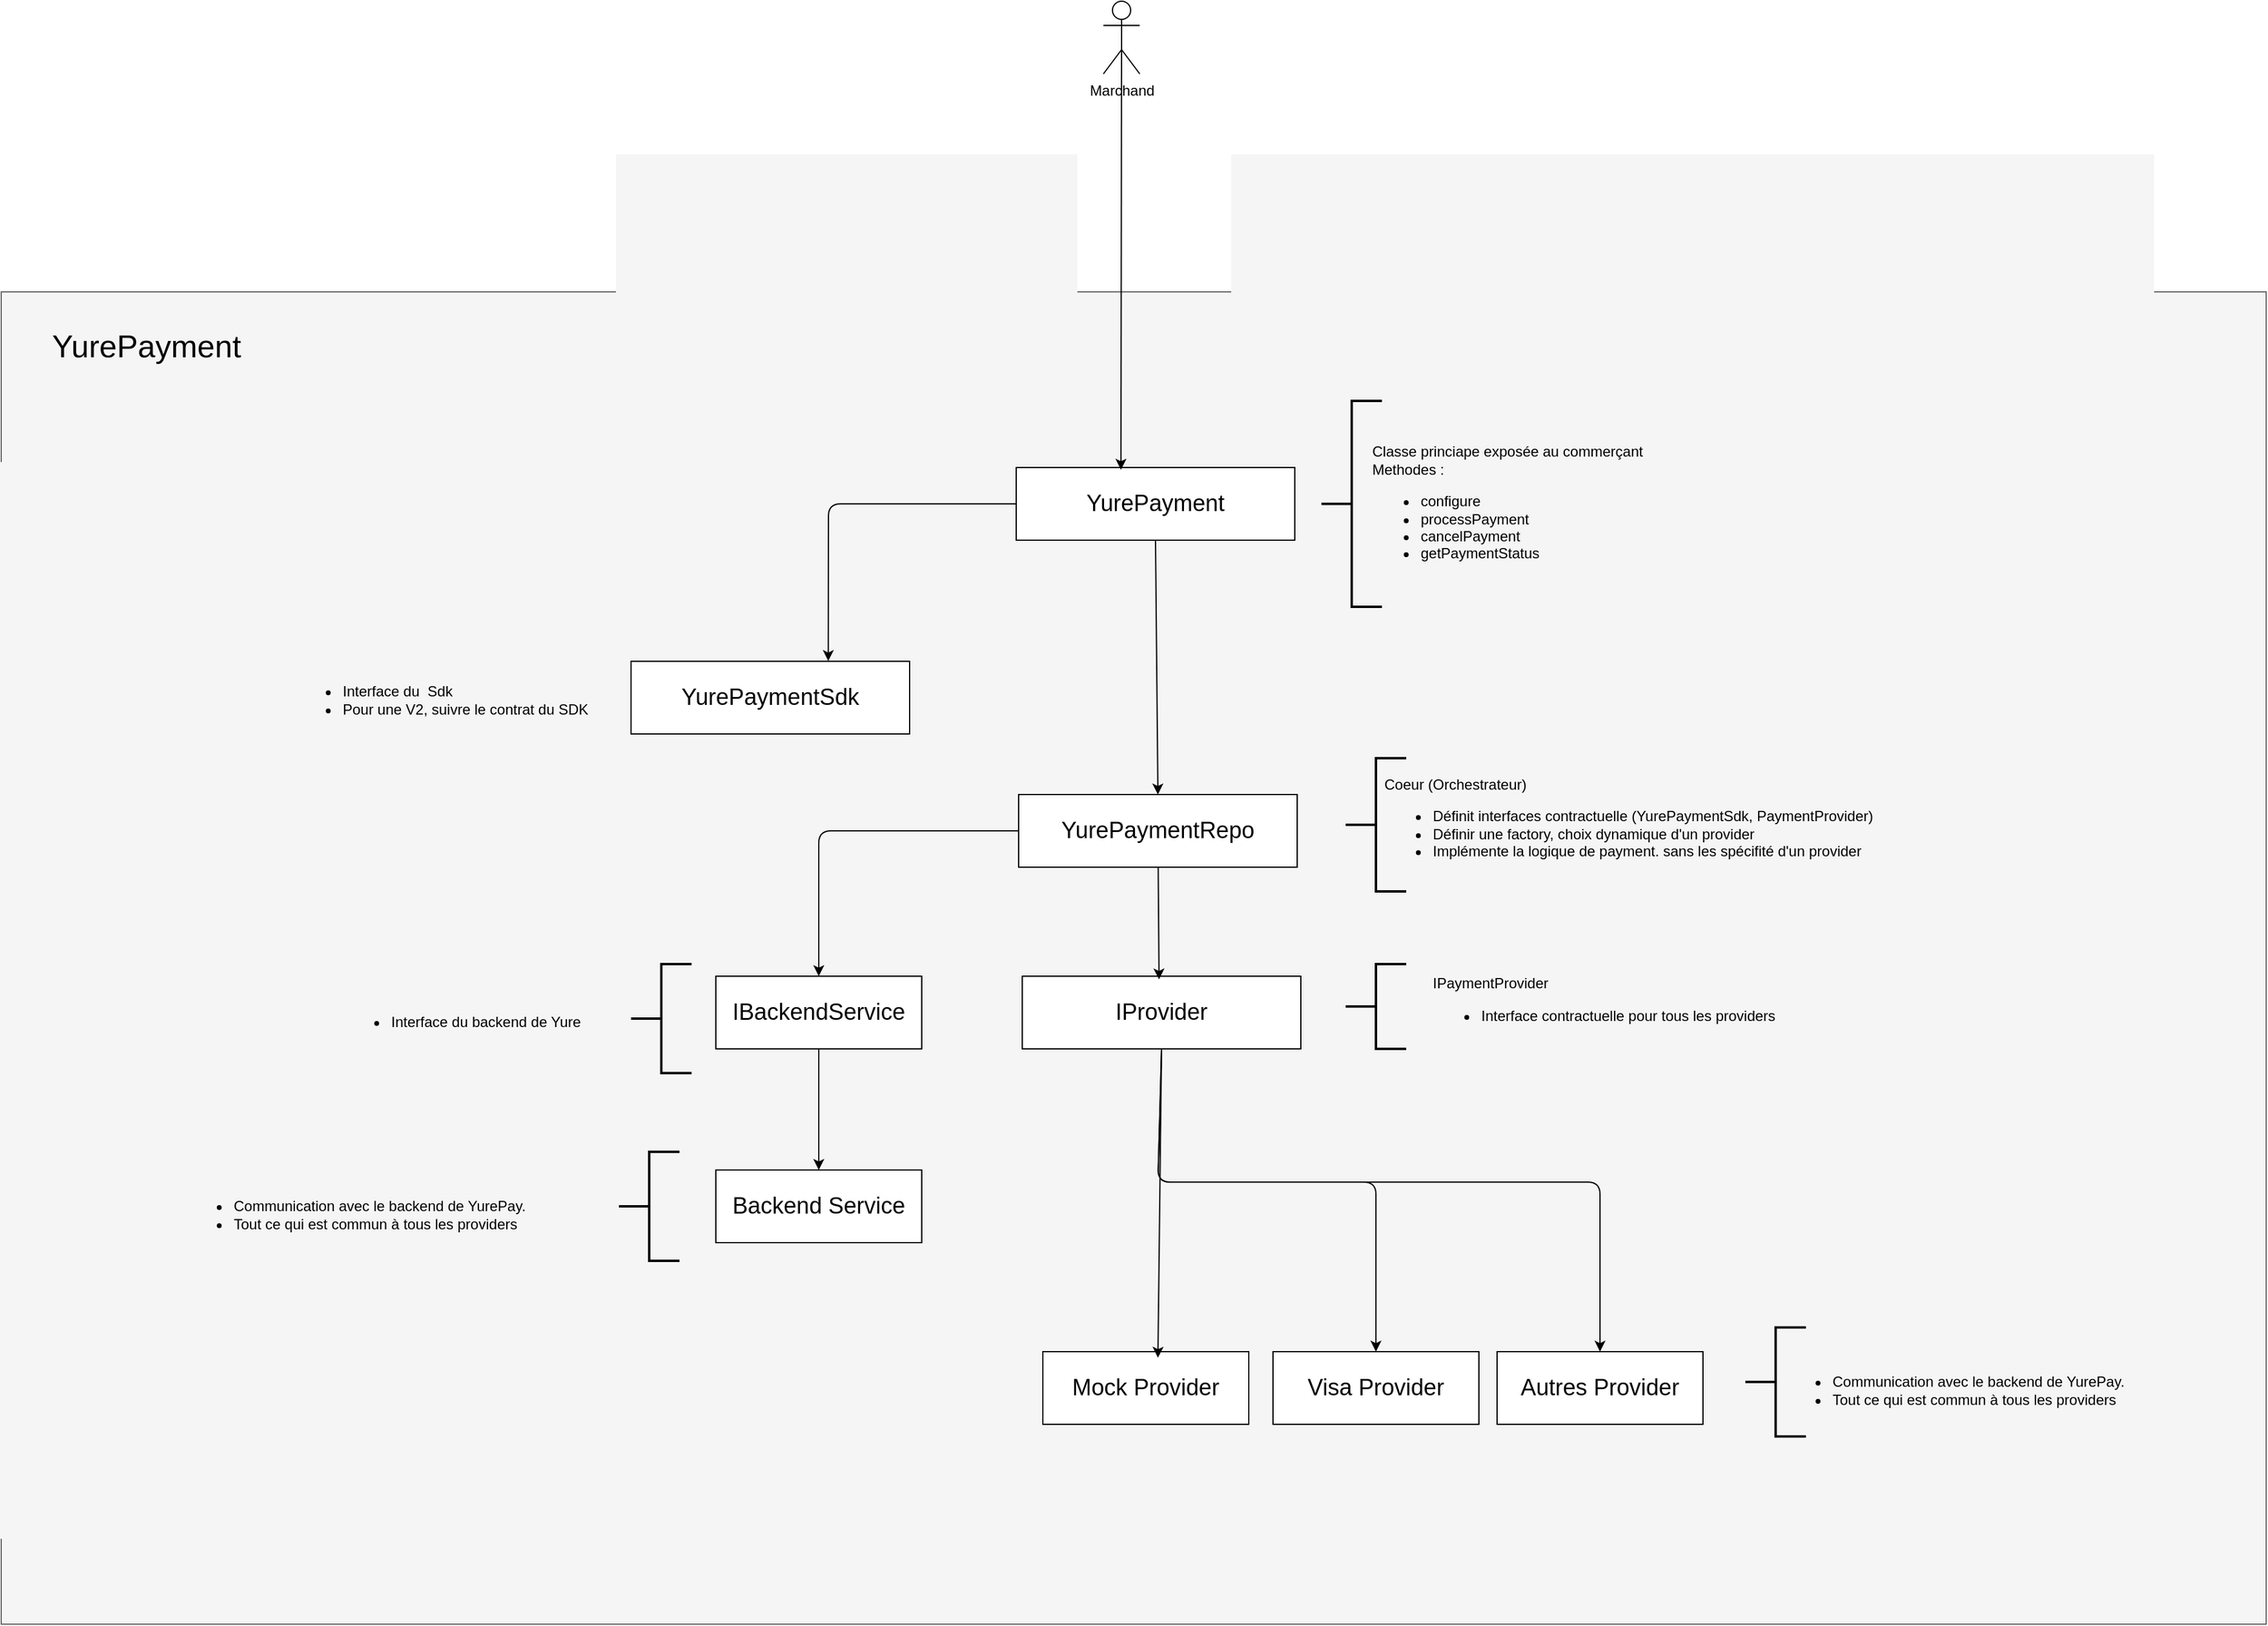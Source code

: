 <mxfile>
    <diagram id="ceSs7nOpFH8Mf7HSvsyP" name="Page-1">
        <mxGraphModel dx="3502" dy="3758" grid="1" gridSize="10" guides="1" tooltips="1" connect="1" arrows="1" fold="1" page="1" pageScale="1" pageWidth="850" pageHeight="1100" math="0" shadow="0">
            <root>
                <mxCell id="0"/>
                <mxCell id="1" parent="0"/>
                <mxCell id="46" value="Marchand" style="shape=umlActor;verticalLabelPosition=bottom;verticalAlign=top;html=1;outlineConnect=0;" vertex="1" parent="1">
                    <mxGeometry x="-280" y="-1850" width="30" height="60" as="geometry"/>
                </mxCell>
                <mxCell id="48" value="" style="rounded=0;whiteSpace=wrap;html=1;fillColor=#f5f5f5;fontColor=#333333;strokeColor=#666666;" vertex="1" parent="1">
                    <mxGeometry x="-1190" y="-1610" width="1870" height="1100" as="geometry"/>
                </mxCell>
                <mxCell id="81" value="" style="group" vertex="1" connectable="0" parent="1">
                    <mxGeometry x="-1040" y="-1520" width="1420" height="855" as="geometry"/>
                </mxCell>
                <mxCell id="82" value="&lt;font style=&quot;font-size: 19px;&quot;&gt;YurePaymentSdk&lt;/font&gt;" style="rounded=0;whiteSpace=wrap;html=1;" vertex="1" parent="81">
                    <mxGeometry x="370" y="215" width="230" height="60" as="geometry"/>
                </mxCell>
                <mxCell id="83" value="&lt;font style=&quot;font-size: 19px;&quot;&gt;YurePaymentRepo&lt;/font&gt;" style="rounded=0;whiteSpace=wrap;html=1;" vertex="1" parent="81">
                    <mxGeometry x="690" y="325" width="230" height="60" as="geometry"/>
                </mxCell>
                <mxCell id="84" value="&lt;font style=&quot;font-size: 19px;&quot;&gt;Mock Provider&lt;/font&gt;" style="rounded=0;whiteSpace=wrap;html=1;" vertex="1" parent="81">
                    <mxGeometry x="710" y="785" width="170" height="60" as="geometry"/>
                </mxCell>
                <mxCell id="85" value="&lt;font style=&quot;font-size: 19px;&quot;&gt;Visa Provider&lt;/font&gt;" style="rounded=0;whiteSpace=wrap;html=1;" vertex="1" parent="81">
                    <mxGeometry x="900" y="785" width="170" height="60" as="geometry"/>
                </mxCell>
                <mxCell id="86" value="&lt;span style=&quot;font-size: 19px;&quot;&gt;IBackendService&lt;/span&gt;" style="rounded=0;whiteSpace=wrap;html=1;" vertex="1" parent="81">
                    <mxGeometry x="440" y="475" width="170" height="60" as="geometry"/>
                </mxCell>
                <mxCell id="87" value="&lt;font style=&quot;font-size: 19px;&quot;&gt;Autres Provider&lt;/font&gt;" style="rounded=0;whiteSpace=wrap;html=1;" vertex="1" parent="81">
                    <mxGeometry x="1085" y="785" width="170" height="60" as="geometry"/>
                </mxCell>
                <mxCell id="88" value="" style="ellipse;whiteSpace=wrap;html=1;align=center;aspect=fixed;fillColor=none;strokeColor=none;resizable=0;perimeter=centerPerimeter;rotatable=0;allowArrows=0;points=[];outlineConnect=1;" vertex="1" parent="81">
                    <mxGeometry x="910" y="525" width="10" height="10" as="geometry"/>
                </mxCell>
                <mxCell id="89" value="" style="strokeWidth=2;html=1;shape=mxgraph.flowchart.annotation_2;align=left;labelPosition=right;pointerEvents=1;" vertex="1" parent="81">
                    <mxGeometry x="960" y="295" width="50" height="110" as="geometry"/>
                </mxCell>
                <mxCell id="90" value="" style="strokeWidth=2;html=1;shape=mxgraph.flowchart.annotation_2;align=left;labelPosition=right;pointerEvents=1;" vertex="1" parent="81">
                    <mxGeometry x="940" width="50" height="170" as="geometry"/>
                </mxCell>
                <mxCell id="91" value="Classe princiape exposée au commerçant&lt;div&gt;Methodes :&amp;nbsp;&lt;/div&gt;&lt;div&gt;&lt;ul&gt;&lt;li&gt;configure&lt;/li&gt;&lt;li&gt;processPayment&lt;/li&gt;&lt;li&gt;cancelPayment&lt;/li&gt;&lt;li&gt;getPaymentStatus&lt;/li&gt;&lt;/ul&gt;&lt;/div&gt;" style="text;html=1;align=left;verticalAlign=middle;resizable=0;points=[];autosize=1;strokeColor=none;fillColor=none;" vertex="1" parent="81">
                    <mxGeometry x="980" y="15" width="250" height="150" as="geometry"/>
                </mxCell>
                <mxCell id="92" value="Coeur (Orchestrateur)&lt;div&gt;&lt;ul&gt;&lt;li&gt;Définit interfaces contractuelle (YurePaymentSdk, PaymentProvider)&lt;/li&gt;&lt;li&gt;Définir une factory, choix dynamique d&#39;un provider&lt;/li&gt;&lt;li&gt;Implémente la logique de payment. sans les spécifité d&#39;un provider&lt;/li&gt;&lt;/ul&gt;&lt;/div&gt;" style="text;html=1;align=left;verticalAlign=middle;resizable=0;points=[];autosize=1;strokeColor=none;fillColor=none;" vertex="1" parent="81">
                    <mxGeometry x="990" y="295" width="430" height="110" as="geometry"/>
                </mxCell>
                <mxCell id="93" value="" style="strokeWidth=2;html=1;shape=mxgraph.flowchart.annotation_2;align=left;labelPosition=right;pointerEvents=1;" vertex="1" parent="81">
                    <mxGeometry x="960" y="465" width="50" height="70" as="geometry"/>
                </mxCell>
                <mxCell id="94" value="&lt;br&gt;&lt;div&gt;&lt;ul&gt;&lt;li&gt;Communication avec le backend de YurePay.&lt;/li&gt;&lt;li&gt;Tout ce qui est commun à tous les providers&lt;/li&gt;&lt;/ul&gt;&lt;/div&gt;" style="text;html=1;align=left;verticalAlign=middle;resizable=0;points=[];autosize=1;strokeColor=none;fillColor=none;" vertex="1" parent="81">
                    <mxGeometry y="620" width="300" height="90" as="geometry"/>
                </mxCell>
                <mxCell id="95" value="" style="endArrow=none;html=1;exitX=0.708;exitY=-0.004;exitDx=0;exitDy=0;entryX=0;entryY=0.5;entryDx=0;entryDy=0;endFill=0;startArrow=classic;startFill=1;exitPerimeter=0;" edge="1" parent="81" source="82" target="97">
                    <mxGeometry width="50" height="50" relative="1" as="geometry">
                        <mxPoint x="940" y="605" as="sourcePoint"/>
                        <mxPoint x="990" y="555" as="targetPoint"/>
                        <Array as="points">
                            <mxPoint x="533" y="85"/>
                        </Array>
                    </mxGeometry>
                </mxCell>
                <mxCell id="96" value="" style="endArrow=classic;html=1;entryX=0.5;entryY=0;entryDx=0;entryDy=0;exitX=0;exitY=0.5;exitDx=0;exitDy=0;" edge="1" parent="81" source="83" target="86">
                    <mxGeometry width="50" height="50" relative="1" as="geometry">
                        <mxPoint x="815" y="455" as="sourcePoint"/>
                        <mxPoint x="725" y="575" as="targetPoint"/>
                        <Array as="points">
                            <mxPoint x="525" y="355"/>
                        </Array>
                    </mxGeometry>
                </mxCell>
                <mxCell id="97" value="&lt;font style=&quot;font-size: 19px;&quot;&gt;YurePayment&lt;/font&gt;" style="rounded=0;whiteSpace=wrap;html=1;" vertex="1" parent="81">
                    <mxGeometry x="688" y="55" width="230" height="60" as="geometry"/>
                </mxCell>
                <mxCell id="98" value="" style="endArrow=none;html=1;exitX=0.5;exitY=0;exitDx=0;exitDy=0;entryX=0.5;entryY=1;entryDx=0;entryDy=0;endFill=0;startArrow=classic;startFill=1;" edge="1" parent="81" source="83" target="97">
                    <mxGeometry width="50" height="50" relative="1" as="geometry">
                        <mxPoint x="600" y="155" as="sourcePoint"/>
                        <mxPoint x="690" y="155" as="targetPoint"/>
                    </mxGeometry>
                </mxCell>
                <mxCell id="99" value="" style="endArrow=none;html=1;endFill=0;startArrow=classic;startFill=1;entryX=0.5;entryY=1;entryDx=0;entryDy=0;" edge="1" parent="81" target="100">
                    <mxGeometry width="50" height="50" relative="1" as="geometry">
                        <mxPoint x="805" y="790" as="sourcePoint"/>
                        <mxPoint x="805" y="605" as="targetPoint"/>
                    </mxGeometry>
                </mxCell>
                <mxCell id="100" value="&lt;font style=&quot;font-size: 19px;&quot;&gt;IProvider&lt;/font&gt;" style="rounded=0;whiteSpace=wrap;html=1;" vertex="1" parent="81">
                    <mxGeometry x="693" y="475" width="230" height="60" as="geometry"/>
                </mxCell>
                <mxCell id="101" value="" style="endArrow=none;html=1;endFill=0;startArrow=classic;startFill=1;entryX=0.5;entryY=1;entryDx=0;entryDy=0;exitX=0.5;exitY=0;exitDx=0;exitDy=0;" edge="1" parent="81" source="85" target="100">
                    <mxGeometry width="50" height="50" relative="1" as="geometry">
                        <mxPoint x="815" y="800" as="sourcePoint"/>
                        <mxPoint x="815" y="540" as="targetPoint"/>
                        <Array as="points">
                            <mxPoint x="985" y="645"/>
                            <mxPoint x="805" y="645"/>
                        </Array>
                    </mxGeometry>
                </mxCell>
                <mxCell id="102" value="" style="endArrow=none;html=1;endFill=0;startArrow=classic;startFill=1;entryX=0.5;entryY=1;entryDx=0;entryDy=0;exitX=0.5;exitY=0;exitDx=0;exitDy=0;" edge="1" parent="81" source="87" target="100">
                    <mxGeometry width="50" height="50" relative="1" as="geometry">
                        <mxPoint x="1170" y="785" as="sourcePoint"/>
                        <mxPoint x="990" y="530" as="targetPoint"/>
                        <Array as="points">
                            <mxPoint x="1170" y="645"/>
                            <mxPoint x="805" y="645"/>
                        </Array>
                    </mxGeometry>
                </mxCell>
                <mxCell id="103" value="&lt;span style=&quot;font-size: 19px;&quot;&gt;Backend Service&lt;/span&gt;" style="rounded=0;whiteSpace=wrap;html=1;" vertex="1" parent="81">
                    <mxGeometry x="440" y="635" width="170" height="60" as="geometry"/>
                </mxCell>
                <mxCell id="104" value="" style="endArrow=none;html=1;endFill=0;startArrow=classic;startFill=1;entryX=0.5;entryY=1;entryDx=0;entryDy=0;exitX=0.5;exitY=0;exitDx=0;exitDy=0;" edge="1" parent="81" source="103" target="86">
                    <mxGeometry width="50" height="50" relative="1" as="geometry">
                        <mxPoint x="530" y="605" as="sourcePoint"/>
                        <mxPoint x="530" y="535" as="targetPoint"/>
                    </mxGeometry>
                </mxCell>
                <mxCell id="105" value="" style="endArrow=none;html=1;endFill=0;startArrow=classic;startFill=1;exitX=0.491;exitY=0.044;exitDx=0;exitDy=0;exitPerimeter=0;" edge="1" parent="81" source="100" target="83">
                    <mxGeometry width="50" height="50" relative="1" as="geometry">
                        <mxPoint x="804" y="475" as="sourcePoint"/>
                        <mxPoint x="804.17" y="380" as="targetPoint"/>
                    </mxGeometry>
                </mxCell>
                <mxCell id="106" value="IPaymentProvider&lt;div&gt;&lt;ul&gt;&lt;li&gt;Interface contractuelle pour tous les providers&lt;/li&gt;&lt;/ul&gt;&lt;/div&gt;" style="text;html=1;align=left;verticalAlign=middle;resizable=0;points=[];autosize=1;strokeColor=none;fillColor=none;" vertex="1" parent="81">
                    <mxGeometry x="1030" y="465" width="310" height="70" as="geometry"/>
                </mxCell>
                <mxCell id="107" value="" style="strokeWidth=2;html=1;shape=mxgraph.flowchart.annotation_2;align=left;labelPosition=right;pointerEvents=1;" vertex="1" parent="81">
                    <mxGeometry x="1290" y="765" width="50" height="90" as="geometry"/>
                </mxCell>
                <mxCell id="108" value="" style="strokeWidth=2;html=1;shape=mxgraph.flowchart.annotation_2;align=left;labelPosition=right;pointerEvents=1;" vertex="1" parent="81">
                    <mxGeometry x="360" y="620" width="50" height="90" as="geometry"/>
                </mxCell>
                <mxCell id="109" value="" style="strokeWidth=2;html=1;shape=mxgraph.flowchart.annotation_2;align=left;labelPosition=right;pointerEvents=1;" vertex="1" parent="81">
                    <mxGeometry x="370" y="465" width="50" height="90" as="geometry"/>
                </mxCell>
                <mxCell id="110" value="&lt;br&gt;&lt;div&gt;&lt;ul&gt;&lt;li&gt;Interface du backend de Yure&lt;/li&gt;&lt;/ul&gt;&lt;/div&gt;" style="text;html=1;align=left;verticalAlign=middle;resizable=0;points=[];autosize=1;strokeColor=none;fillColor=none;" vertex="1" parent="81">
                    <mxGeometry x="130" y="470" width="220" height="70" as="geometry"/>
                </mxCell>
                <mxCell id="111" value="&lt;br&gt;&lt;div&gt;&lt;ul&gt;&lt;li&gt;Interface du&amp;nbsp; Sdk&lt;/li&gt;&lt;li&gt;Pour une V2, suivre le contrat du SDK&lt;/li&gt;&lt;/ul&gt;&lt;/div&gt;" style="text;html=1;align=left;verticalAlign=middle;resizable=0;points=[];autosize=1;strokeColor=none;fillColor=none;" vertex="1" parent="81">
                    <mxGeometry x="90" y="195" width="270" height="90" as="geometry"/>
                </mxCell>
                <mxCell id="112" value="&lt;br&gt;&lt;div&gt;&lt;ul&gt;&lt;li&gt;Communication avec le backend de YurePay.&lt;/li&gt;&lt;li&gt;Tout ce qui est commun à tous les providers&lt;/li&gt;&lt;/ul&gt;&lt;/div&gt;" style="text;html=1;align=left;verticalAlign=middle;resizable=0;points=[];autosize=1;strokeColor=none;fillColor=none;" vertex="1" parent="1">
                    <mxGeometry x="280" y="-755" width="300" height="90" as="geometry"/>
                </mxCell>
                <mxCell id="113" value="" style="endArrow=none;html=1;entryX=0.5;entryY=0.5;entryDx=0;entryDy=0;endFill=0;startArrow=classic;startFill=1;exitX=0.376;exitY=0.031;exitDx=0;exitDy=0;exitPerimeter=0;entryPerimeter=0;" edge="1" parent="1" source="97" target="46">
                    <mxGeometry width="50" height="50" relative="1" as="geometry">
                        <mxPoint x="-265.71" y="-1430" as="sourcePoint"/>
                        <mxPoint x="-265.71" y="-1760" as="targetPoint"/>
                    </mxGeometry>
                </mxCell>
                <mxCell id="114" value="&lt;font style=&quot;font-size: 26px;&quot;&gt;YurePayment&lt;/font&gt;" style="text;html=1;align=center;verticalAlign=middle;whiteSpace=wrap;rounded=0;" vertex="1" parent="1">
                    <mxGeometry x="-1100" y="-1580" width="60" height="30" as="geometry"/>
                </mxCell>
            </root>
        </mxGraphModel>
    </diagram>
</mxfile>